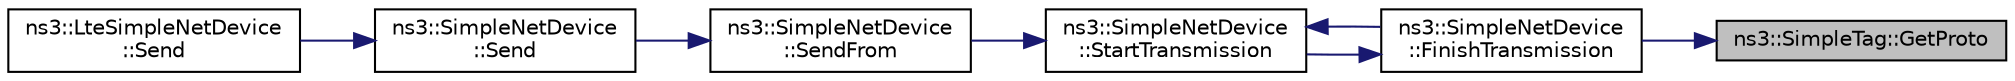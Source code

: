 digraph "ns3::SimpleTag::GetProto"
{
 // LATEX_PDF_SIZE
  edge [fontname="Helvetica",fontsize="10",labelfontname="Helvetica",labelfontsize="10"];
  node [fontname="Helvetica",fontsize="10",shape=record];
  rankdir="RL";
  Node1 [label="ns3::SimpleTag::GetProto",height=0.2,width=0.4,color="black", fillcolor="grey75", style="filled", fontcolor="black",tooltip="Get the protocol number."];
  Node1 -> Node2 [dir="back",color="midnightblue",fontsize="10",style="solid",fontname="Helvetica"];
  Node2 [label="ns3::SimpleNetDevice\l::FinishTransmission",height=0.2,width=0.4,color="black", fillcolor="white", style="filled",URL="$classns3_1_1_simple_net_device.html#aa86c0f09ce1b41f410618e2b0c46b506",tooltip="The FinishTransmission method is used internally to finish the process of sending a packet out on the..."];
  Node2 -> Node3 [dir="back",color="midnightblue",fontsize="10",style="solid",fontname="Helvetica"];
  Node3 [label="ns3::SimpleNetDevice\l::StartTransmission",height=0.2,width=0.4,color="black", fillcolor="white", style="filled",URL="$classns3_1_1_simple_net_device.html#a88ca72c5ade6fc01be547fb0b0f01f62",tooltip="The StartTransmission method is used internally to start the process of sending a packet out on the c..."];
  Node3 -> Node2 [dir="back",color="midnightblue",fontsize="10",style="solid",fontname="Helvetica"];
  Node3 -> Node4 [dir="back",color="midnightblue",fontsize="10",style="solid",fontname="Helvetica"];
  Node4 [label="ns3::SimpleNetDevice\l::SendFrom",height=0.2,width=0.4,color="black", fillcolor="white", style="filled",URL="$classns3_1_1_simple_net_device.html#a82e090821f8f289e4f226153b6443b57",tooltip=" "];
  Node4 -> Node5 [dir="back",color="midnightblue",fontsize="10",style="solid",fontname="Helvetica"];
  Node5 [label="ns3::SimpleNetDevice\l::Send",height=0.2,width=0.4,color="black", fillcolor="white", style="filled",URL="$classns3_1_1_simple_net_device.html#a06e3ace212b01f6c1fd6ea7ec50ea805",tooltip=" "];
  Node5 -> Node6 [dir="back",color="midnightblue",fontsize="10",style="solid",fontname="Helvetica"];
  Node6 [label="ns3::LteSimpleNetDevice\l::Send",height=0.2,width=0.4,color="black", fillcolor="white", style="filled",URL="$classns3_1_1_lte_simple_net_device.html#a457313c324927ada27a18bf6ead9082c",tooltip=" "];
}
